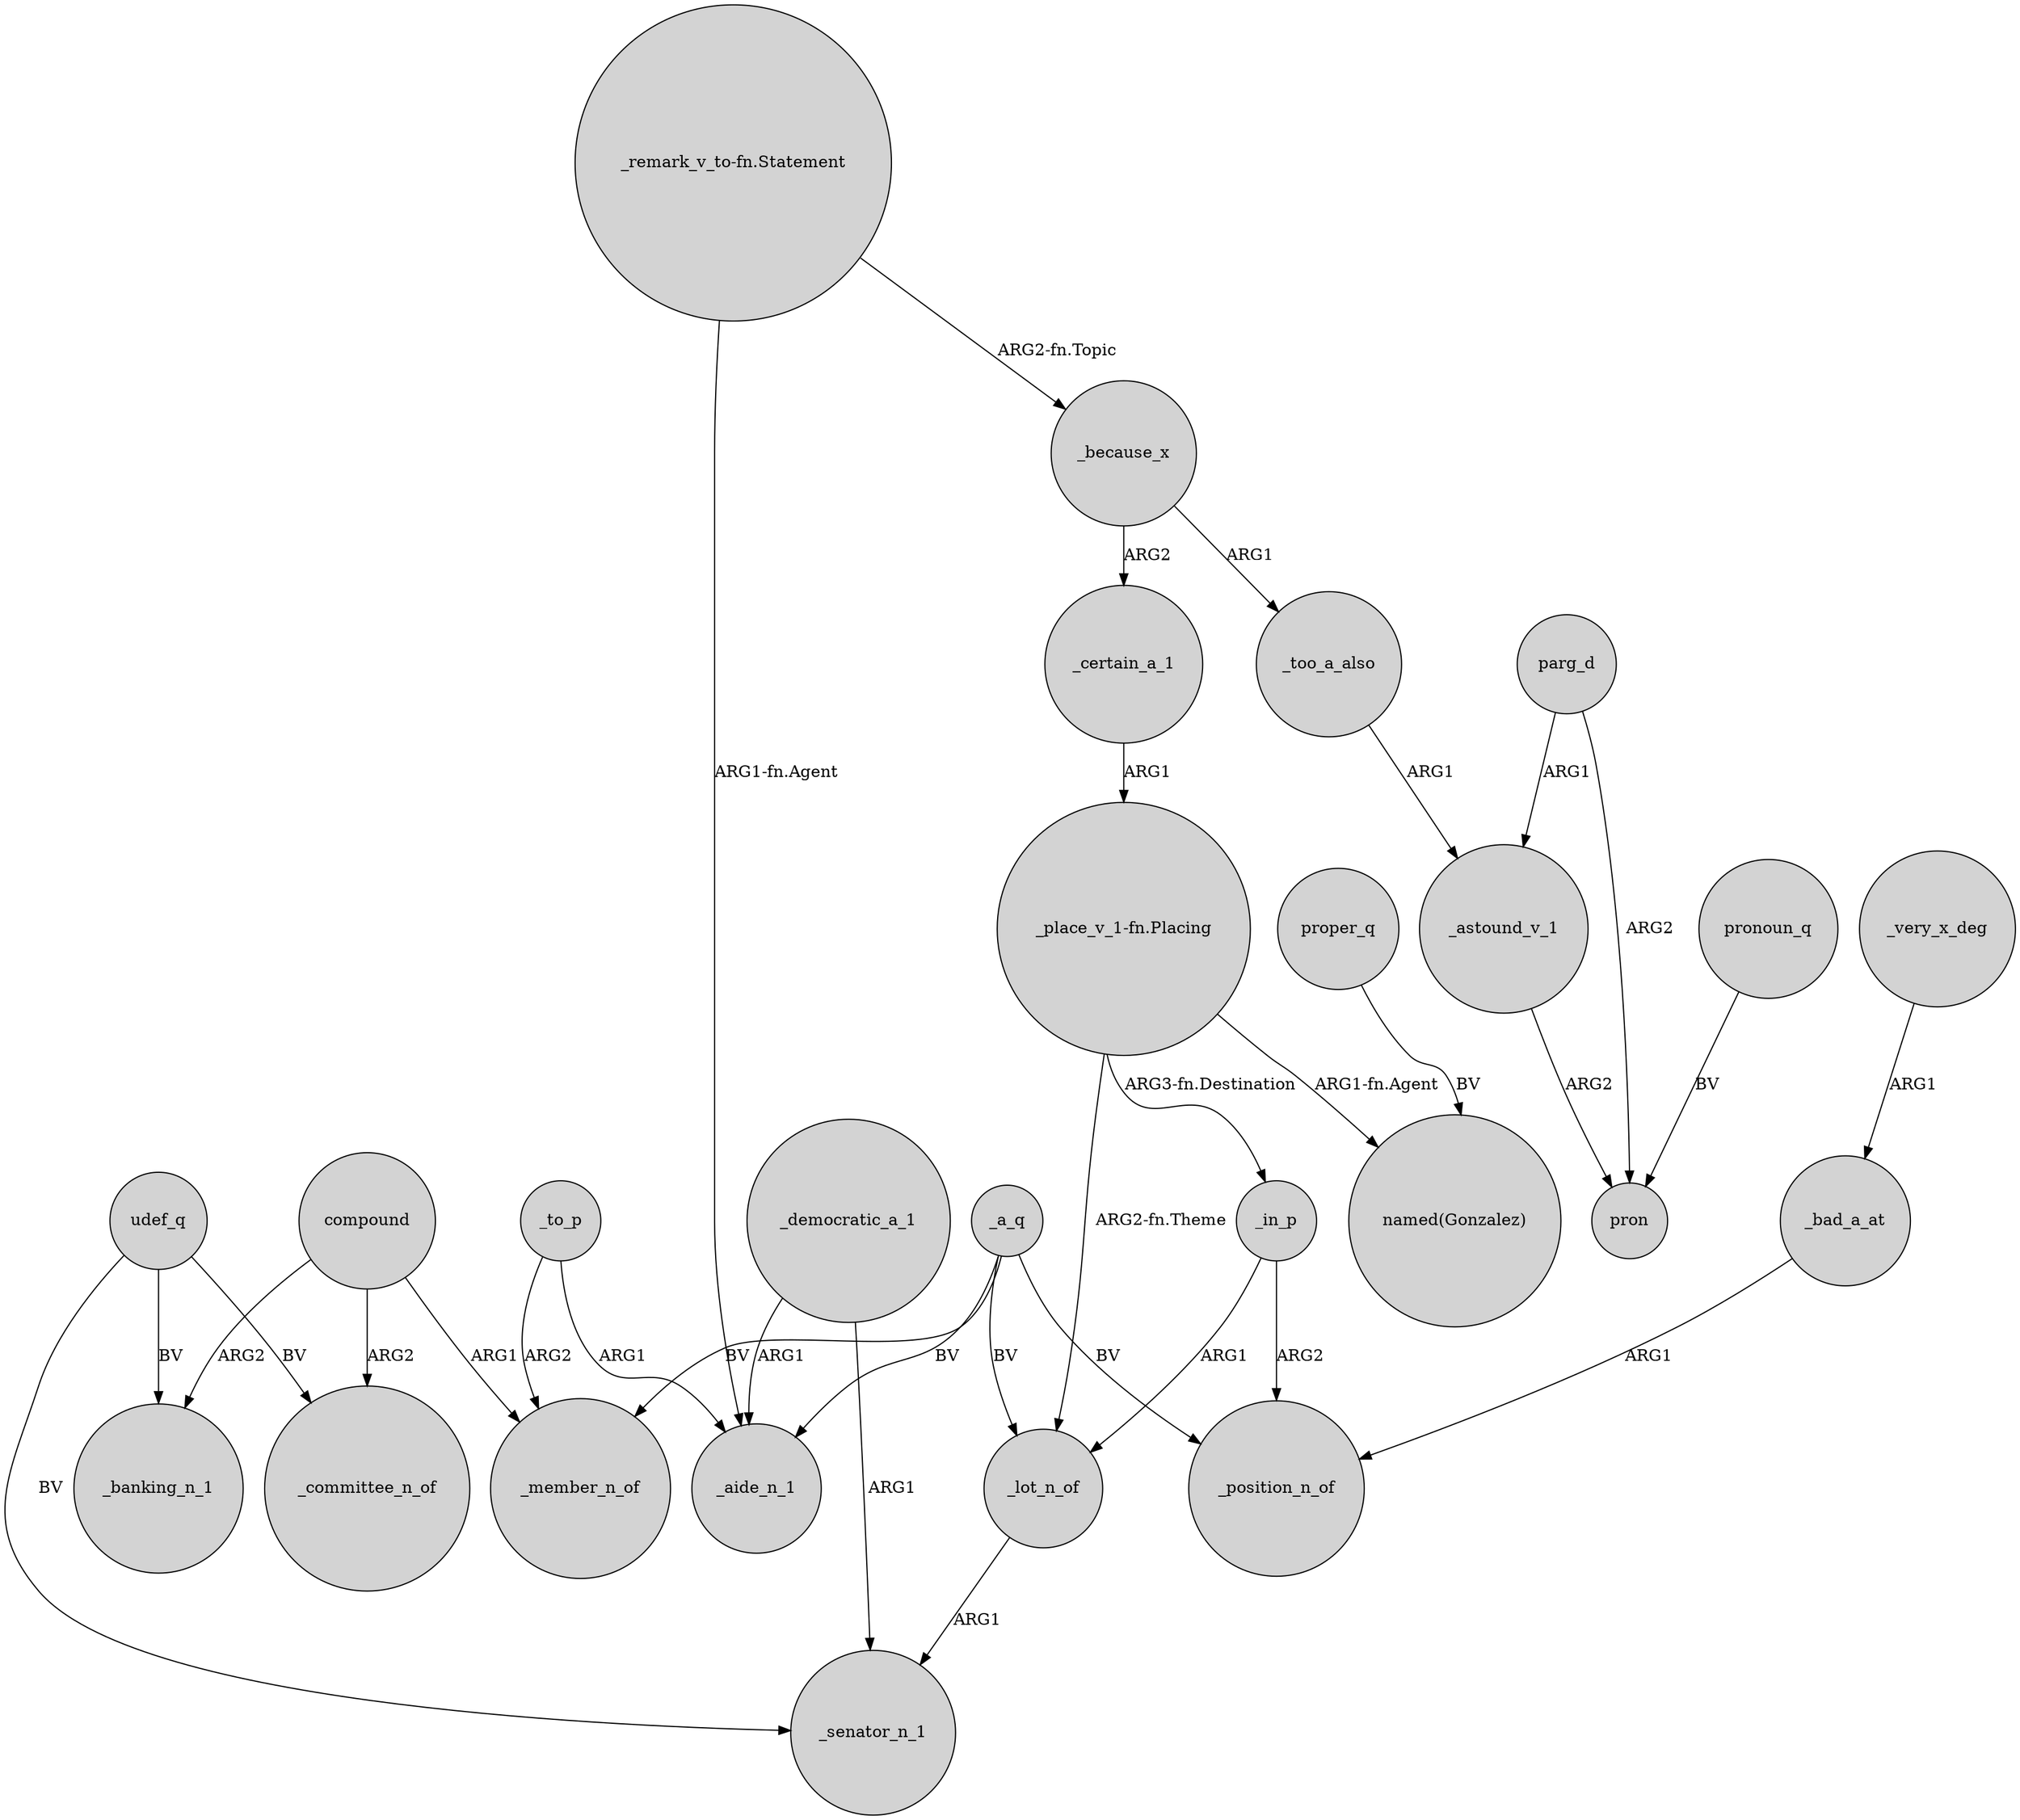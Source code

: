 digraph {
	node [shape=circle style=filled]
	_a_q -> _lot_n_of [label=BV]
	_too_a_also -> _astound_v_1 [label=ARG1]
	udef_q -> _senator_n_1 [label=BV]
	"_place_v_1-fn.Placing" -> "named(Gonzalez)" [label="ARG1-fn.Agent"]
	_in_p -> _lot_n_of [label=ARG1]
	_because_x -> _too_a_also [label=ARG1]
	proper_q -> "named(Gonzalez)" [label=BV]
	udef_q -> _committee_n_of [label=BV]
	compound -> _banking_n_1 [label=ARG2]
	_democratic_a_1 -> _aide_n_1 [label=ARG1]
	_in_p -> _position_n_of [label=ARG2]
	_a_q -> _aide_n_1 [label=BV]
	_astound_v_1 -> pron [label=ARG2]
	"_place_v_1-fn.Placing" -> _lot_n_of [label="ARG2-fn.Theme"]
	parg_d -> pron [label=ARG2]
	parg_d -> _astound_v_1 [label=ARG1]
	pronoun_q -> pron [label=BV]
	"_place_v_1-fn.Placing" -> _in_p [label="ARG3-fn.Destination"]
	_a_q -> _position_n_of [label=BV]
	_very_x_deg -> _bad_a_at [label=ARG1]
	"_remark_v_to-fn.Statement" -> _aide_n_1 [label="ARG1-fn.Agent"]
	compound -> _committee_n_of [label=ARG2]
	_lot_n_of -> _senator_n_1 [label=ARG1]
	"_remark_v_to-fn.Statement" -> _because_x [label="ARG2-fn.Topic"]
	_to_p -> _member_n_of [label=ARG2]
	_bad_a_at -> _position_n_of [label=ARG1]
	_democratic_a_1 -> _senator_n_1 [label=ARG1]
	_to_p -> _aide_n_1 [label=ARG1]
	_certain_a_1 -> "_place_v_1-fn.Placing" [label=ARG1]
	udef_q -> _banking_n_1 [label=BV]
	_a_q -> _member_n_of [label=BV]
	_because_x -> _certain_a_1 [label=ARG2]
	compound -> _member_n_of [label=ARG1]
}
